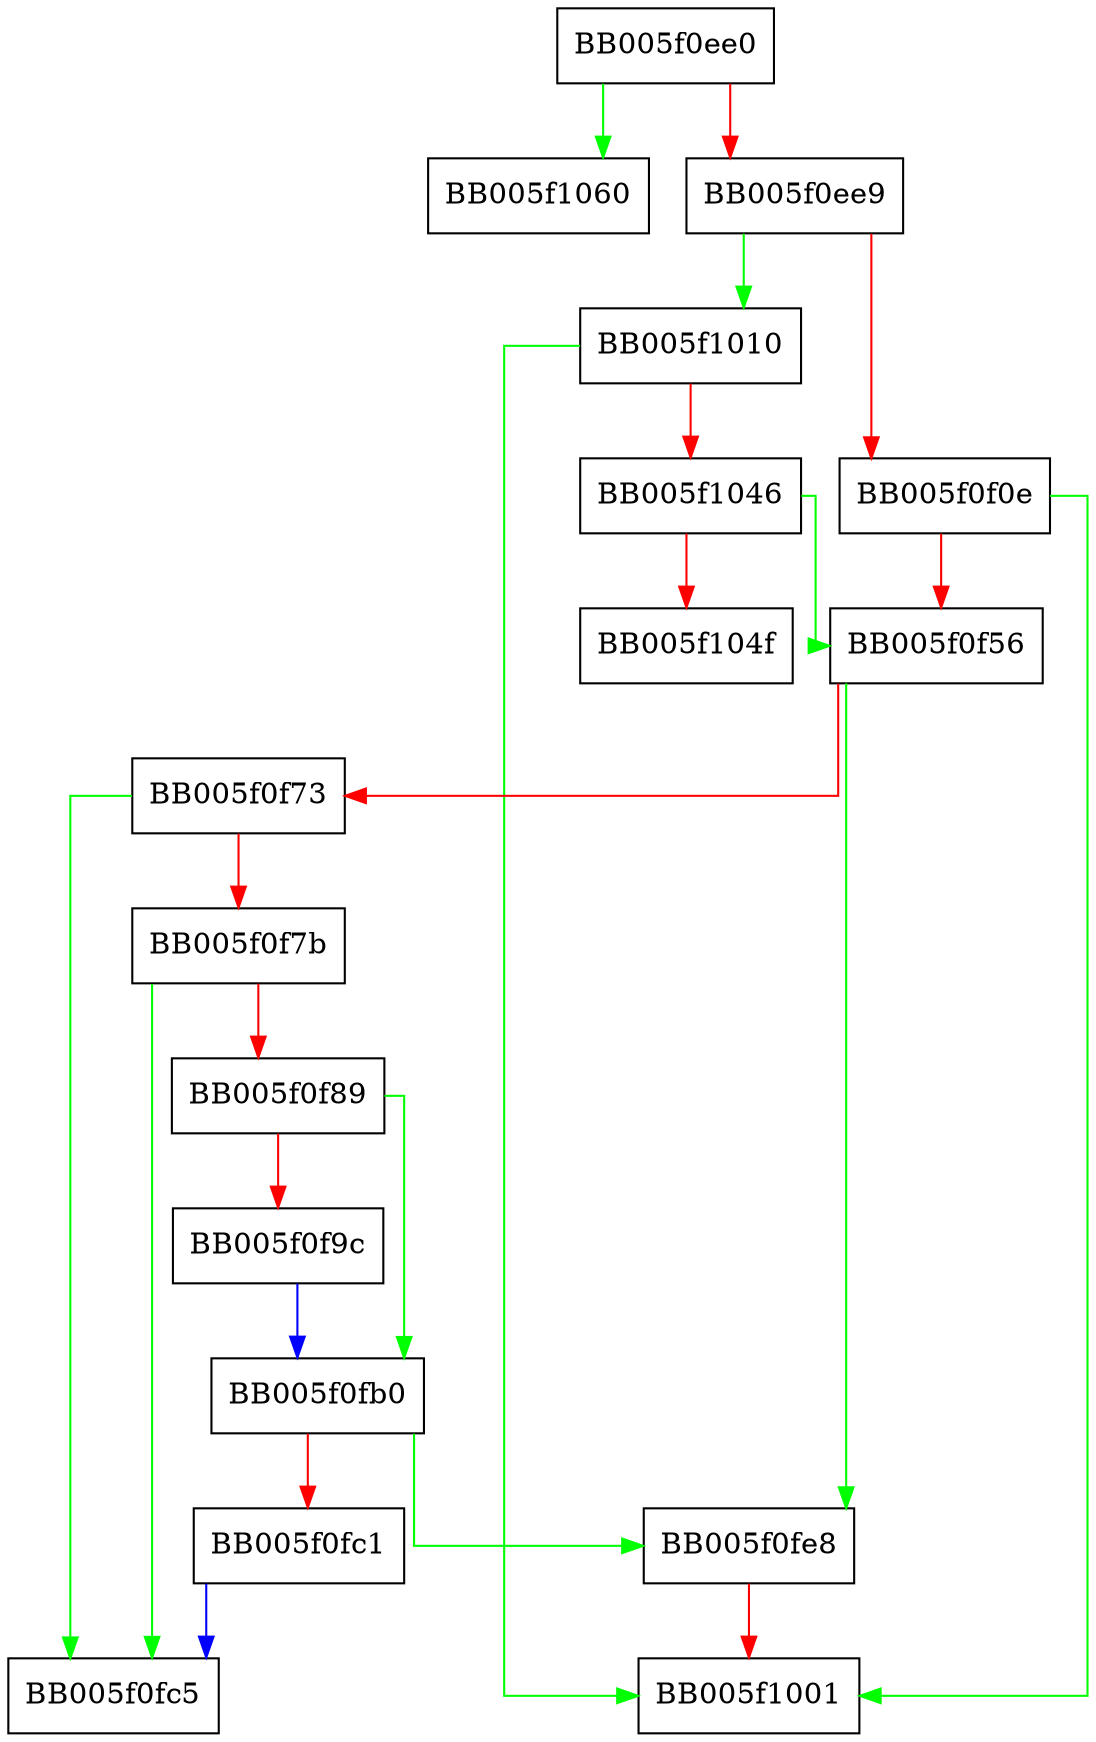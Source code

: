 digraph WPACKET_init_len {
  node [shape="box"];
  graph [splines=ortho];
  BB005f0ee0 -> BB005f1060 [color="green"];
  BB005f0ee0 -> BB005f0ee9 [color="red"];
  BB005f0ee9 -> BB005f1010 [color="green"];
  BB005f0ee9 -> BB005f0f0e [color="red"];
  BB005f0f0e -> BB005f1001 [color="green"];
  BB005f0f0e -> BB005f0f56 [color="red"];
  BB005f0f56 -> BB005f0fe8 [color="green"];
  BB005f0f56 -> BB005f0f73 [color="red"];
  BB005f0f73 -> BB005f0fc5 [color="green"];
  BB005f0f73 -> BB005f0f7b [color="red"];
  BB005f0f7b -> BB005f0fc5 [color="green"];
  BB005f0f7b -> BB005f0f89 [color="red"];
  BB005f0f89 -> BB005f0fb0 [color="green"];
  BB005f0f89 -> BB005f0f9c [color="red"];
  BB005f0f9c -> BB005f0fb0 [color="blue"];
  BB005f0fb0 -> BB005f0fe8 [color="green"];
  BB005f0fb0 -> BB005f0fc1 [color="red"];
  BB005f0fc1 -> BB005f0fc5 [color="blue"];
  BB005f0fe8 -> BB005f1001 [color="red"];
  BB005f1010 -> BB005f1001 [color="green"];
  BB005f1010 -> BB005f1046 [color="red"];
  BB005f1046 -> BB005f0f56 [color="green"];
  BB005f1046 -> BB005f104f [color="red"];
}
